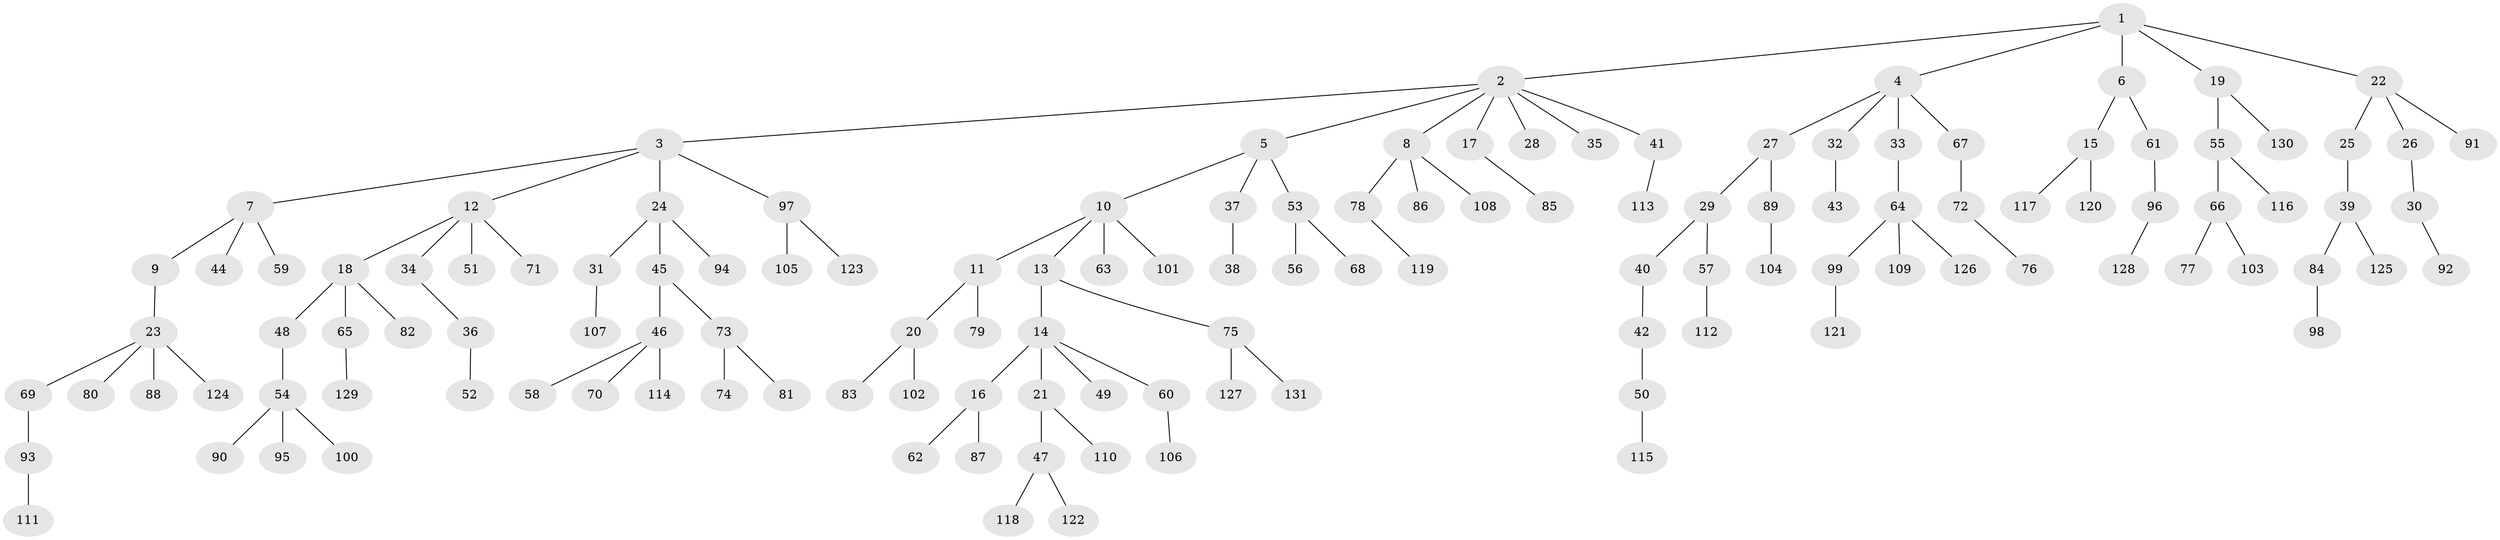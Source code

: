 // coarse degree distribution, {4: 0.07575757575757576, 1: 0.45454545454545453, 2: 0.30303030303030304, 3: 0.12121212121212122, 5: 0.030303030303030304, 6: 0.015151515151515152}
// Generated by graph-tools (version 1.1) at 2025/37/03/04/25 23:37:28]
// undirected, 131 vertices, 130 edges
graph export_dot {
  node [color=gray90,style=filled];
  1;
  2;
  3;
  4;
  5;
  6;
  7;
  8;
  9;
  10;
  11;
  12;
  13;
  14;
  15;
  16;
  17;
  18;
  19;
  20;
  21;
  22;
  23;
  24;
  25;
  26;
  27;
  28;
  29;
  30;
  31;
  32;
  33;
  34;
  35;
  36;
  37;
  38;
  39;
  40;
  41;
  42;
  43;
  44;
  45;
  46;
  47;
  48;
  49;
  50;
  51;
  52;
  53;
  54;
  55;
  56;
  57;
  58;
  59;
  60;
  61;
  62;
  63;
  64;
  65;
  66;
  67;
  68;
  69;
  70;
  71;
  72;
  73;
  74;
  75;
  76;
  77;
  78;
  79;
  80;
  81;
  82;
  83;
  84;
  85;
  86;
  87;
  88;
  89;
  90;
  91;
  92;
  93;
  94;
  95;
  96;
  97;
  98;
  99;
  100;
  101;
  102;
  103;
  104;
  105;
  106;
  107;
  108;
  109;
  110;
  111;
  112;
  113;
  114;
  115;
  116;
  117;
  118;
  119;
  120;
  121;
  122;
  123;
  124;
  125;
  126;
  127;
  128;
  129;
  130;
  131;
  1 -- 2;
  1 -- 4;
  1 -- 6;
  1 -- 19;
  1 -- 22;
  2 -- 3;
  2 -- 5;
  2 -- 8;
  2 -- 17;
  2 -- 28;
  2 -- 35;
  2 -- 41;
  3 -- 7;
  3 -- 12;
  3 -- 24;
  3 -- 97;
  4 -- 27;
  4 -- 32;
  4 -- 33;
  4 -- 67;
  5 -- 10;
  5 -- 37;
  5 -- 53;
  6 -- 15;
  6 -- 61;
  7 -- 9;
  7 -- 44;
  7 -- 59;
  8 -- 78;
  8 -- 86;
  8 -- 108;
  9 -- 23;
  10 -- 11;
  10 -- 13;
  10 -- 63;
  10 -- 101;
  11 -- 20;
  11 -- 79;
  12 -- 18;
  12 -- 34;
  12 -- 51;
  12 -- 71;
  13 -- 14;
  13 -- 75;
  14 -- 16;
  14 -- 21;
  14 -- 49;
  14 -- 60;
  15 -- 117;
  15 -- 120;
  16 -- 62;
  16 -- 87;
  17 -- 85;
  18 -- 48;
  18 -- 65;
  18 -- 82;
  19 -- 55;
  19 -- 130;
  20 -- 83;
  20 -- 102;
  21 -- 47;
  21 -- 110;
  22 -- 25;
  22 -- 26;
  22 -- 91;
  23 -- 69;
  23 -- 80;
  23 -- 88;
  23 -- 124;
  24 -- 31;
  24 -- 45;
  24 -- 94;
  25 -- 39;
  26 -- 30;
  27 -- 29;
  27 -- 89;
  29 -- 40;
  29 -- 57;
  30 -- 92;
  31 -- 107;
  32 -- 43;
  33 -- 64;
  34 -- 36;
  36 -- 52;
  37 -- 38;
  39 -- 84;
  39 -- 125;
  40 -- 42;
  41 -- 113;
  42 -- 50;
  45 -- 46;
  45 -- 73;
  46 -- 58;
  46 -- 70;
  46 -- 114;
  47 -- 118;
  47 -- 122;
  48 -- 54;
  50 -- 115;
  53 -- 56;
  53 -- 68;
  54 -- 90;
  54 -- 95;
  54 -- 100;
  55 -- 66;
  55 -- 116;
  57 -- 112;
  60 -- 106;
  61 -- 96;
  64 -- 99;
  64 -- 109;
  64 -- 126;
  65 -- 129;
  66 -- 77;
  66 -- 103;
  67 -- 72;
  69 -- 93;
  72 -- 76;
  73 -- 74;
  73 -- 81;
  75 -- 127;
  75 -- 131;
  78 -- 119;
  84 -- 98;
  89 -- 104;
  93 -- 111;
  96 -- 128;
  97 -- 105;
  97 -- 123;
  99 -- 121;
}
